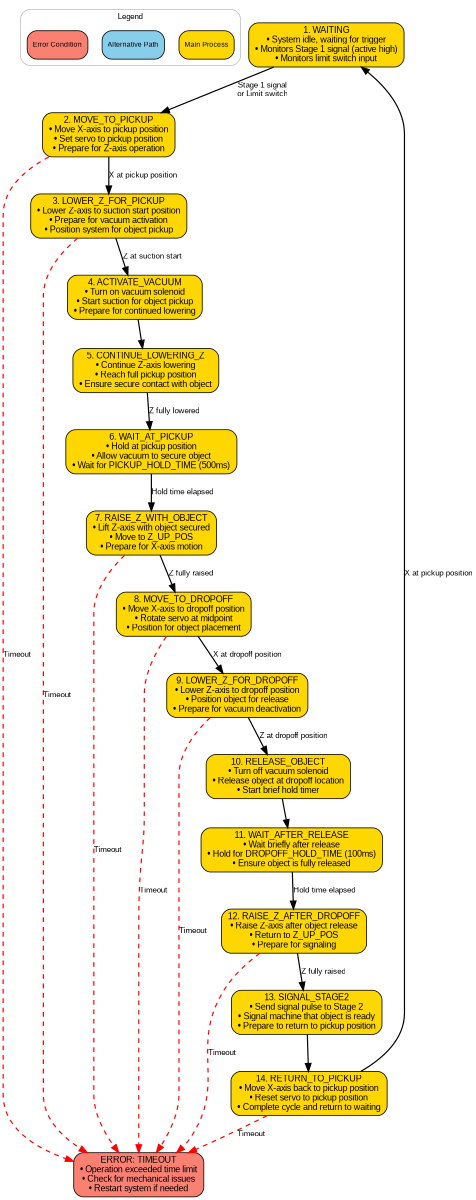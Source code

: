 digraph G {
    // Graph settings
    rankdir=TB;
    size="11,8";
    node [shape=box, style="rounded,filled", fontname="Arial", fontsize=11];
    edge [fontname="Arial", fontsize=10, penwidth=1.5];
    splines=true;
    
    // Legend
    subgraph cluster_legend {
        label = "Legend";
        fontsize=10;
        fontname="Arial";
        style="rounded";
        color=gray;
        node [margin=0.1, fontsize=9];
        
        main [label="Main Process", fillcolor="gold1", penwidth=1];
        alternative [label="Alternative Path", fillcolor="skyblue", penwidth=1];
        error [label="Error Condition", fillcolor="salmon", penwidth=1];
    }
    
    // Start node
    start [label="1. WAITING\n• System idle, waiting for trigger\n• Monitors Stage 1 signal (active high)\n• Monitors limit switch input", fillcolor="gold1"];
    
    // Process nodes
    move_to_pickup [label="2. MOVE_TO_PICKUP\n• Move X-axis to pickup position\n• Set servo to pickup position\n• Prepare for Z-axis operation", fillcolor="gold1"];
    
    lower_z_pickup [label="3. LOWER_Z_FOR_PICKUP\n• Lower Z-axis to suction start position\n• Prepare for vacuum activation\n• Position system for object pickup", fillcolor="gold1"];
    
    activate_vacuum [label="4. ACTIVATE_VACUUM\n• Turn on vacuum solenoid\n• Start suction for object pickup\n• Prepare for continued lowering", fillcolor="gold1"];
    
    continue_lower [label="5. CONTINUE_LOWERING_Z\n• Continue Z-axis lowering\n• Reach full pickup position\n• Ensure secure contact with object", fillcolor="gold1"];
    
    wait_pickup [label="6. WAIT_AT_PICKUP\n• Hold at pickup position\n• Allow vacuum to secure object\n• Wait for PICKUP_HOLD_TIME (500ms)", fillcolor="gold1"];
    
    raise_z [label="7. RAISE_Z_WITH_OBJECT\n• Lift Z-axis with object secured\n• Move to Z_UP_POS\n• Prepare for X-axis motion", fillcolor="gold1"];
    
    move_to_dropoff [label="8. MOVE_TO_DROPOFF\n• Move X-axis to dropoff position\n• Rotate servo at midpoint\n• Position for object placement", fillcolor="gold1"];
    
    lower_z_dropoff [label="9. LOWER_Z_FOR_DROPOFF\n• Lower Z-axis to dropoff position\n• Position object for release\n• Prepare for vacuum deactivation", fillcolor="gold1"];
    
    release_object [label="10. RELEASE_OBJECT\n• Turn off vacuum solenoid\n• Release object at dropoff location\n• Start brief hold timer", fillcolor="gold1"];
    
    wait_after_release [label="11. WAIT_AFTER_RELEASE\n• Wait briefly after release\n• Hold for DROPOFF_HOLD_TIME (100ms)\n• Ensure object is fully released", fillcolor="gold1"];
    
    raise_z_after [label="12. RAISE_Z_AFTER_DROPOFF\n• Raise Z-axis after object release\n• Return to Z_UP_POS\n• Prepare for signaling", fillcolor="gold1"];
    
    signal_stage2 [label="13. SIGNAL_STAGE2\n• Send signal pulse to Stage 2\n• Signal machine that object is ready\n• Prepare to return to pickup position", fillcolor="gold1"];
    
    return_to_pickup [label="14. RETURN_TO_PICKUP\n• Move X-axis back to pickup position\n• Reset servo to pickup position\n• Complete cycle and return to waiting", fillcolor="gold1"];
    
    // Error node
    error_timeout [label="ERROR: TIMEOUT\n• Operation exceeded time limit\n• Check for mechanical issues\n• Restart system if needed", fillcolor="salmon"];
    
    // Edge connections
    start -> move_to_pickup [label="Stage 1 signal\nor Limit switch"];
    move_to_pickup -> lower_z_pickup [label="X at pickup position"];
    lower_z_pickup -> activate_vacuum [label="Z at suction start"];
    activate_vacuum -> continue_lower;
    continue_lower -> wait_pickup [label="Z fully lowered"];
    wait_pickup -> raise_z [label="Hold time elapsed"];
    raise_z -> move_to_dropoff [label="Z fully raised"];
    
    move_to_dropoff -> lower_z_dropoff [label="X at dropoff position"];
    lower_z_dropoff -> release_object [label="Z at dropoff position"];
    release_object -> wait_after_release;
    wait_after_release -> raise_z_after [label="Hold time elapsed"];
    raise_z_after -> signal_stage2 [label="Z fully raised"];
    signal_stage2 -> return_to_pickup;
    return_to_pickup -> start [label="X at pickup position"];
    
    // Error path
    {move_to_pickup, lower_z_pickup, raise_z, move_to_dropoff, lower_z_dropoff, raise_z_after, return_to_pickup} -> error_timeout [style=dashed, color=red, label="Timeout"];
    
    // Ranking to improve layout
    {rank=same; start}
    {rank=same; move_to_pickup}
    {rank=same; error_timeout}
    {rank=same; return_to_pickup}
} 